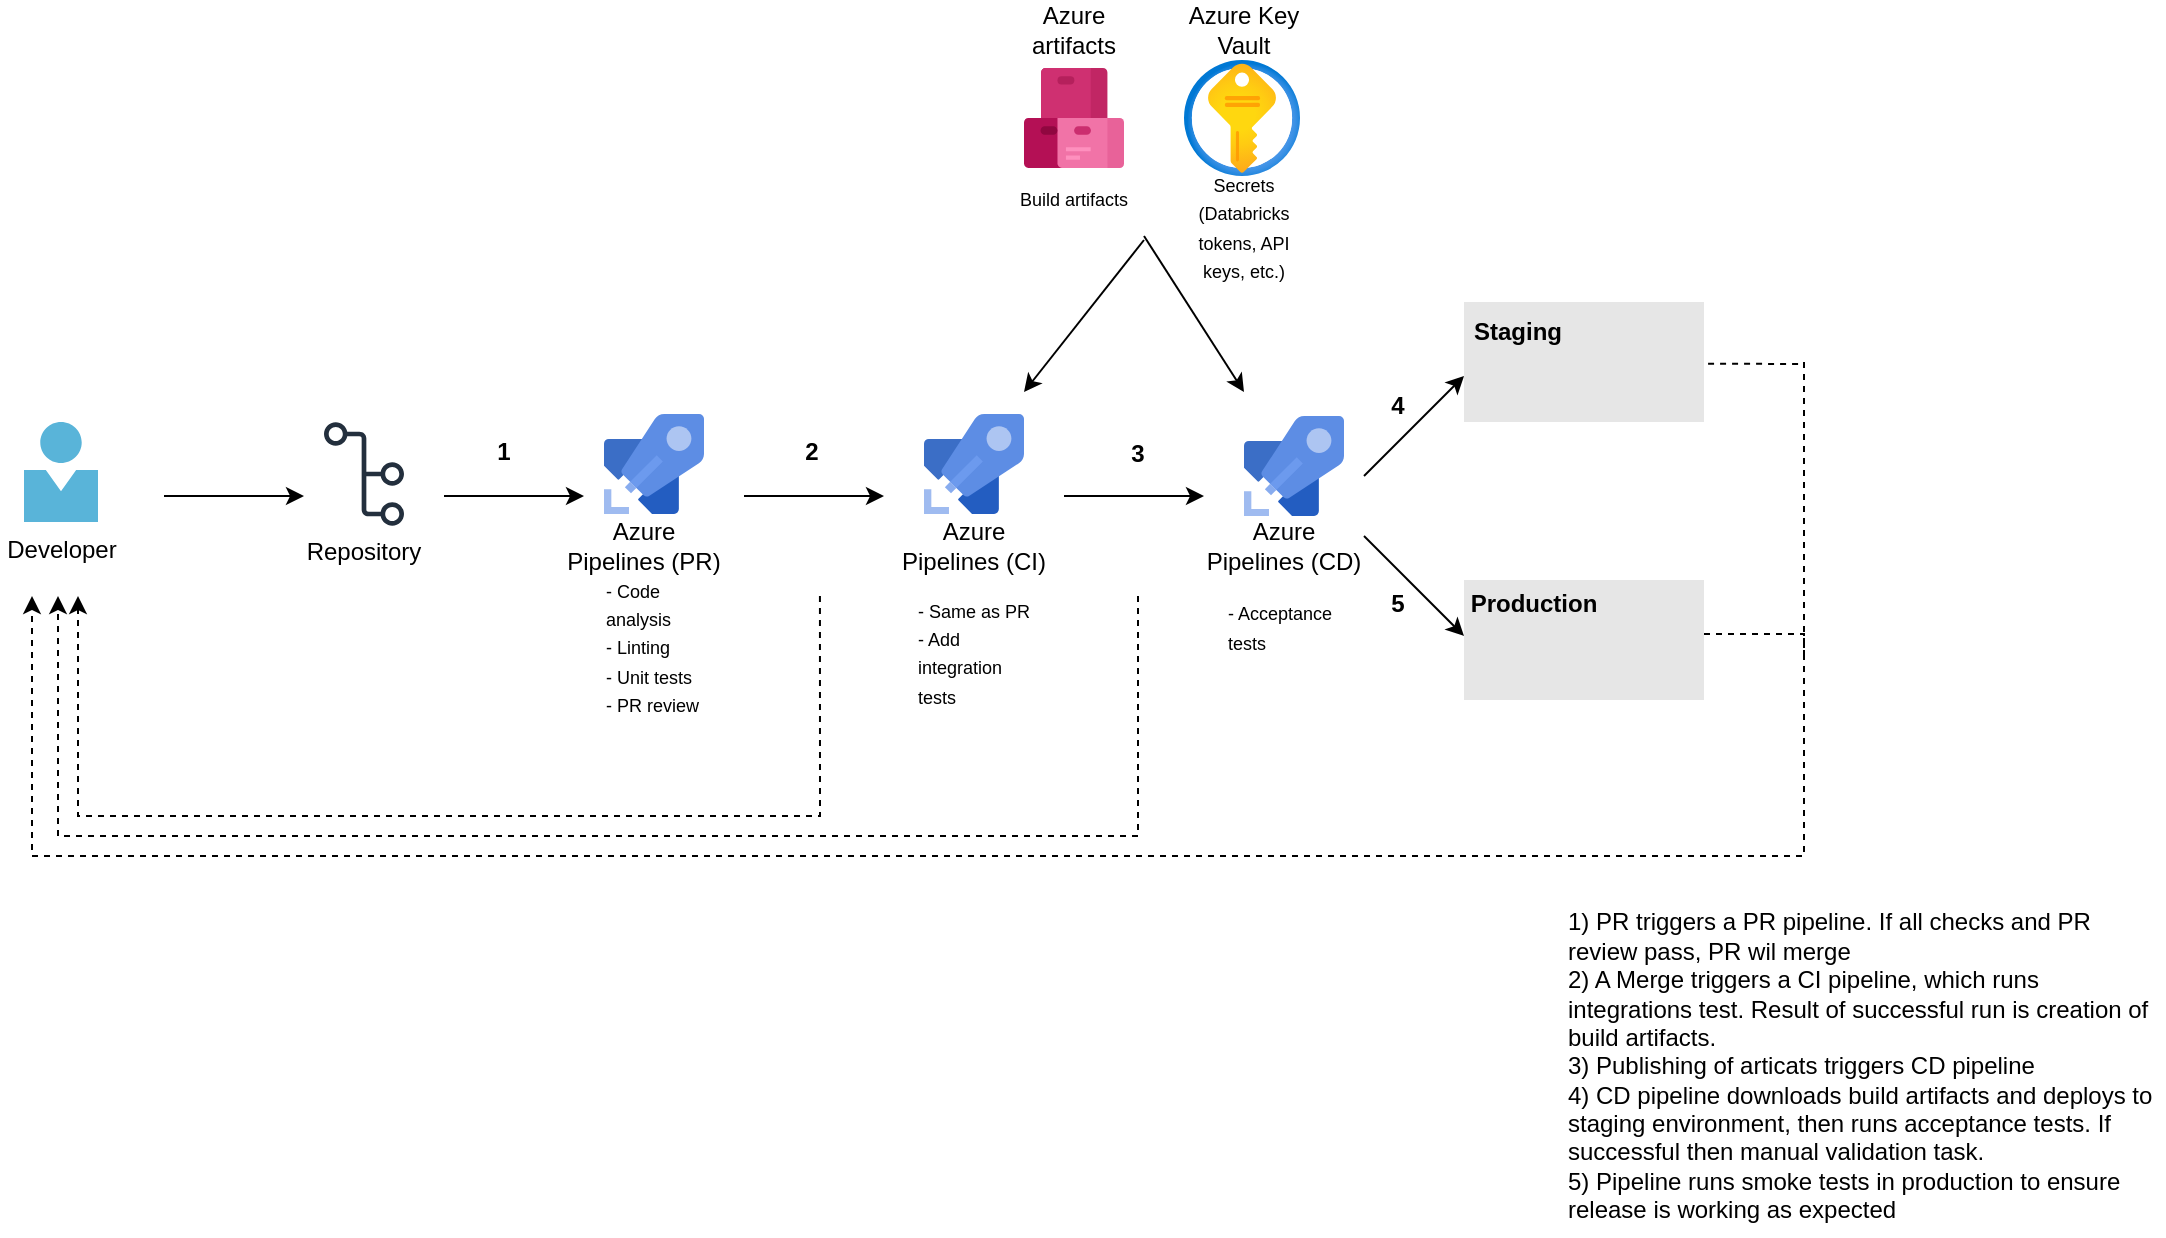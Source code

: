<mxfile version="28.0.7">
  <diagram name="Pagina-1" id="vFKMTgr4LC9YjDw4aFVX">
    <mxGraphModel dx="1188" dy="626" grid="1" gridSize="10" guides="1" tooltips="1" connect="1" arrows="1" fold="1" page="1" pageScale="1" pageWidth="1169" pageHeight="827" math="0" shadow="0">
      <root>
        <mxCell id="0" />
        <mxCell id="1" parent="0" />
        <mxCell id="pJpxXucEA3aLXGGTcVPw-1" value="" style="image;sketch=0;aspect=fixed;html=1;points=[];align=center;fontSize=12;image=img/lib/mscae/Person.svg;" vertex="1" parent="1">
          <mxGeometry x="70" y="213" width="37" height="50" as="geometry" />
        </mxCell>
        <mxCell id="pJpxXucEA3aLXGGTcVPw-2" value="" style="sketch=0;outlineConnect=0;fontColor=#232F3E;gradientColor=none;fillColor=#232F3D;strokeColor=none;dashed=0;verticalLabelPosition=bottom;verticalAlign=top;align=center;html=1;fontSize=12;fontStyle=0;aspect=fixed;pointerEvents=1;shape=mxgraph.aws4.git_repository;" vertex="1" parent="1">
          <mxGeometry x="220" y="213" width="40" height="52" as="geometry" />
        </mxCell>
        <mxCell id="pJpxXucEA3aLXGGTcVPw-3" value="" style="image;sketch=0;aspect=fixed;html=1;points=[];align=center;fontSize=12;image=img/lib/mscae/Azure_Pipelines.svg;" vertex="1" parent="1">
          <mxGeometry x="360" y="209" width="50" height="50" as="geometry" />
        </mxCell>
        <mxCell id="pJpxXucEA3aLXGGTcVPw-4" value="" style="image;sketch=0;aspect=fixed;html=1;points=[];align=center;fontSize=12;image=img/lib/mscae/Azure_Pipelines.svg;" vertex="1" parent="1">
          <mxGeometry x="520" y="209" width="50" height="50" as="geometry" />
        </mxCell>
        <mxCell id="pJpxXucEA3aLXGGTcVPw-5" value="" style="image;sketch=0;aspect=fixed;html=1;points=[];align=center;fontSize=12;image=img/lib/mscae/Azure_Pipelines.svg;" vertex="1" parent="1">
          <mxGeometry x="680" y="210" width="50" height="50" as="geometry" />
        </mxCell>
        <mxCell id="pJpxXucEA3aLXGGTcVPw-6" value="" style="image;aspect=fixed;html=1;points=[];align=center;fontSize=12;image=img/lib/azure2/security/Key_Vaults.svg;" vertex="1" parent="1">
          <mxGeometry x="650" y="32" width="58" height="58" as="geometry" />
        </mxCell>
        <mxCell id="pJpxXucEA3aLXGGTcVPw-7" value="" style="image;sketch=0;aspect=fixed;html=1;points=[];align=center;fontSize=12;image=img/lib/mscae/Azure_Artifacts.svg;" vertex="1" parent="1">
          <mxGeometry x="570" y="36" width="50" height="50" as="geometry" />
        </mxCell>
        <mxCell id="pJpxXucEA3aLXGGTcVPw-8" value="Developer" style="text;html=1;align=center;verticalAlign=middle;whiteSpace=wrap;rounded=0;" vertex="1" parent="1">
          <mxGeometry x="58.5" y="262" width="60" height="30" as="geometry" />
        </mxCell>
        <mxCell id="pJpxXucEA3aLXGGTcVPw-9" value="Repository" style="text;html=1;align=center;verticalAlign=middle;whiteSpace=wrap;rounded=0;" vertex="1" parent="1">
          <mxGeometry x="210" y="263" width="60" height="30" as="geometry" />
        </mxCell>
        <mxCell id="pJpxXucEA3aLXGGTcVPw-10" value="Azure Pipelines (PR)" style="text;html=1;align=center;verticalAlign=middle;whiteSpace=wrap;rounded=0;" vertex="1" parent="1">
          <mxGeometry x="340" y="260" width="80" height="30" as="geometry" />
        </mxCell>
        <mxCell id="pJpxXucEA3aLXGGTcVPw-11" value="Azure Pipelines (CI)" style="text;html=1;align=center;verticalAlign=middle;whiteSpace=wrap;rounded=0;" vertex="1" parent="1">
          <mxGeometry x="505" y="260" width="80" height="30" as="geometry" />
        </mxCell>
        <mxCell id="pJpxXucEA3aLXGGTcVPw-12" value="Azure Pipelines (CD)" style="text;html=1;align=center;verticalAlign=middle;whiteSpace=wrap;rounded=0;" vertex="1" parent="1">
          <mxGeometry x="660" y="260" width="80" height="30" as="geometry" />
        </mxCell>
        <mxCell id="pJpxXucEA3aLXGGTcVPw-13" value="" style="endArrow=classic;html=1;rounded=0;" edge="1" parent="1">
          <mxGeometry width="50" height="50" relative="1" as="geometry">
            <mxPoint x="140" y="250" as="sourcePoint" />
            <mxPoint x="210" y="250" as="targetPoint" />
          </mxGeometry>
        </mxCell>
        <mxCell id="pJpxXucEA3aLXGGTcVPw-14" value="" style="endArrow=classic;html=1;rounded=0;" edge="1" parent="1">
          <mxGeometry width="50" height="50" relative="1" as="geometry">
            <mxPoint x="280" y="250" as="sourcePoint" />
            <mxPoint x="350" y="250" as="targetPoint" />
          </mxGeometry>
        </mxCell>
        <mxCell id="pJpxXucEA3aLXGGTcVPw-15" value="" style="endArrow=classic;html=1;rounded=0;" edge="1" parent="1">
          <mxGeometry width="50" height="50" relative="1" as="geometry">
            <mxPoint x="430" y="250" as="sourcePoint" />
            <mxPoint x="500" y="250" as="targetPoint" />
          </mxGeometry>
        </mxCell>
        <mxCell id="pJpxXucEA3aLXGGTcVPw-16" value="" style="endArrow=classic;html=1;rounded=0;" edge="1" parent="1">
          <mxGeometry width="50" height="50" relative="1" as="geometry">
            <mxPoint x="590" y="250" as="sourcePoint" />
            <mxPoint x="660" y="250" as="targetPoint" />
          </mxGeometry>
        </mxCell>
        <mxCell id="pJpxXucEA3aLXGGTcVPw-17" value="&lt;b&gt;1&lt;/b&gt;" style="text;html=1;align=center;verticalAlign=middle;whiteSpace=wrap;rounded=0;" vertex="1" parent="1">
          <mxGeometry x="280" y="213" width="60" height="30" as="geometry" />
        </mxCell>
        <mxCell id="pJpxXucEA3aLXGGTcVPw-18" value="&lt;b&gt;2&lt;/b&gt;&lt;span style=&quot;color: rgba(0, 0, 0, 0); font-family: monospace; font-size: 0px; text-align: start; text-wrap-mode: nowrap;&quot;&gt;%3CmxGraphModel%3E%3Croot%3E%3CmxCell%20id%3D%220%22%2F%3E%3CmxCell%20id%3D%221%22%20parent%3D%220%22%2F%3E%3CmxCell%20id%3D%222%22%20value%3D%22%26lt%3Bb%26gt%3B1%26lt%3B%2Fb%26gt%3B%22%20style%3D%22text%3Bhtml%3D1%3Balign%3Dcenter%3BverticalAlign%3Dmiddle%3BwhiteSpace%3Dwrap%3Brounded%3D0%3B%22%20vertex%3D%221%22%20parent%3D%221%22%3E%3CmxGeometry%20x%3D%22280%22%20y%3D%22213%22%20width%3D%2260%22%20height%3D%2230%22%20as%3D%22geometry%22%2F%3E%3C%2FmxCell%3E%3C%2Froot%3E%3C%2FmxGraphModel%3E&lt;/span&gt;" style="text;html=1;align=center;verticalAlign=middle;whiteSpace=wrap;rounded=0;" vertex="1" parent="1">
          <mxGeometry x="434" y="213" width="60" height="30" as="geometry" />
        </mxCell>
        <mxCell id="pJpxXucEA3aLXGGTcVPw-19" value="&lt;b&gt;3&lt;/b&gt;" style="text;html=1;align=center;verticalAlign=middle;whiteSpace=wrap;rounded=0;" vertex="1" parent="1">
          <mxGeometry x="597" y="214" width="60" height="30" as="geometry" />
        </mxCell>
        <mxCell id="pJpxXucEA3aLXGGTcVPw-21" value="&lt;font style=&quot;font-size: 9px;&quot;&gt;- Code analysis&lt;/font&gt;&lt;div&gt;&lt;font style=&quot;font-size: 9px;&quot;&gt;- Linting&lt;/font&gt;&lt;/div&gt;&lt;div&gt;&lt;font style=&quot;font-size: 9px;&quot;&gt;- Unit tests&lt;/font&gt;&lt;/div&gt;&lt;div&gt;&lt;font style=&quot;font-size: 9px;&quot;&gt;- PR review&lt;/font&gt;&lt;/div&gt;" style="text;html=1;align=left;verticalAlign=middle;whiteSpace=wrap;rounded=0;" vertex="1" parent="1">
          <mxGeometry x="359" y="310" width="60" height="30" as="geometry" />
        </mxCell>
        <mxCell id="pJpxXucEA3aLXGGTcVPw-22" value="&lt;font style=&quot;font-size: 9px;&quot;&gt;- Same as PR&lt;/font&gt;&lt;div&gt;&lt;font style=&quot;font-size: 9px;&quot;&gt;- Add integration tests&lt;/font&gt;&lt;/div&gt;&lt;div&gt;&lt;br&gt;&lt;/div&gt;" style="text;html=1;align=left;verticalAlign=middle;whiteSpace=wrap;rounded=0;" vertex="1" parent="1">
          <mxGeometry x="515" y="320" width="60" height="30" as="geometry" />
        </mxCell>
        <mxCell id="pJpxXucEA3aLXGGTcVPw-23" value="&lt;font style=&quot;font-size: 9px;&quot;&gt;- Acceptance tests&lt;/font&gt;" style="text;html=1;align=left;verticalAlign=middle;whiteSpace=wrap;rounded=0;" vertex="1" parent="1">
          <mxGeometry x="670" y="300" width="60" height="30" as="geometry" />
        </mxCell>
        <mxCell id="pJpxXucEA3aLXGGTcVPw-24" value="" style="rounded=0;whiteSpace=wrap;html=1;fillColor=light-dark(#E6E6E6,#E6E6E6);strokeColor=none;" vertex="1" parent="1">
          <mxGeometry x="790" y="153" width="120" height="60" as="geometry" />
        </mxCell>
        <mxCell id="pJpxXucEA3aLXGGTcVPw-25" value="" style="rounded=0;whiteSpace=wrap;html=1;fillColor=light-dark(#E6E6E6,#E6E6E6);strokeColor=none;" vertex="1" parent="1">
          <mxGeometry x="790" y="292" width="120" height="60" as="geometry" />
        </mxCell>
        <mxCell id="pJpxXucEA3aLXGGTcVPw-26" value="" style="endArrow=classic;html=1;rounded=0;" edge="1" parent="1">
          <mxGeometry width="50" height="50" relative="1" as="geometry">
            <mxPoint x="740" y="240" as="sourcePoint" />
            <mxPoint x="790" y="190" as="targetPoint" />
          </mxGeometry>
        </mxCell>
        <mxCell id="pJpxXucEA3aLXGGTcVPw-28" value="" style="endArrow=classic;html=1;rounded=0;" edge="1" parent="1">
          <mxGeometry width="50" height="50" relative="1" as="geometry">
            <mxPoint x="740" y="270" as="sourcePoint" />
            <mxPoint x="790" y="320" as="targetPoint" />
          </mxGeometry>
        </mxCell>
        <mxCell id="pJpxXucEA3aLXGGTcVPw-29" value="&lt;b&gt;Staging&lt;/b&gt;" style="text;html=1;align=center;verticalAlign=middle;whiteSpace=wrap;rounded=0;" vertex="1" parent="1">
          <mxGeometry x="787" y="153" width="60" height="30" as="geometry" />
        </mxCell>
        <mxCell id="pJpxXucEA3aLXGGTcVPw-30" value="&lt;b&gt;Production&lt;/b&gt;" style="text;html=1;align=center;verticalAlign=middle;whiteSpace=wrap;rounded=0;" vertex="1" parent="1">
          <mxGeometry x="795" y="289" width="60" height="30" as="geometry" />
        </mxCell>
        <mxCell id="pJpxXucEA3aLXGGTcVPw-31" value="&lt;b&gt;4&lt;/b&gt;" style="text;html=1;align=center;verticalAlign=middle;whiteSpace=wrap;rounded=0;" vertex="1" parent="1">
          <mxGeometry x="727" y="190" width="60" height="30" as="geometry" />
        </mxCell>
        <mxCell id="pJpxXucEA3aLXGGTcVPw-33" value="&lt;b&gt;5&lt;/b&gt;" style="text;html=1;align=center;verticalAlign=middle;whiteSpace=wrap;rounded=0;" vertex="1" parent="1">
          <mxGeometry x="727" y="289" width="60" height="30" as="geometry" />
        </mxCell>
        <mxCell id="pJpxXucEA3aLXGGTcVPw-34" value="" style="endArrow=classic;html=1;rounded=0;" edge="1" parent="1">
          <mxGeometry width="50" height="50" relative="1" as="geometry">
            <mxPoint x="630" y="122" as="sourcePoint" />
            <mxPoint x="570" y="198" as="targetPoint" />
          </mxGeometry>
        </mxCell>
        <mxCell id="pJpxXucEA3aLXGGTcVPw-35" value="" style="endArrow=classic;html=1;rounded=0;" edge="1" parent="1">
          <mxGeometry width="50" height="50" relative="1" as="geometry">
            <mxPoint x="630" y="120" as="sourcePoint" />
            <mxPoint x="680" y="198" as="targetPoint" />
          </mxGeometry>
        </mxCell>
        <mxCell id="pJpxXucEA3aLXGGTcVPw-36" value="&lt;font style=&quot;font-size: 9px;&quot;&gt;Secrets (Databricks tokens, API keys, etc.)&lt;/font&gt;" style="text;html=1;align=center;verticalAlign=middle;whiteSpace=wrap;rounded=0;" vertex="1" parent="1">
          <mxGeometry x="650" y="100" width="60" height="30" as="geometry" />
        </mxCell>
        <mxCell id="pJpxXucEA3aLXGGTcVPw-39" value="&lt;font style=&quot;font-size: 9px;&quot;&gt;Build artifacts&lt;/font&gt;" style="text;html=1;align=center;verticalAlign=middle;whiteSpace=wrap;rounded=0;" vertex="1" parent="1">
          <mxGeometry x="565" y="86" width="60" height="30" as="geometry" />
        </mxCell>
        <mxCell id="pJpxXucEA3aLXGGTcVPw-40" value="Azure artifacts" style="text;html=1;align=center;verticalAlign=middle;whiteSpace=wrap;rounded=0;" vertex="1" parent="1">
          <mxGeometry x="565" y="2" width="60" height="30" as="geometry" />
        </mxCell>
        <mxCell id="pJpxXucEA3aLXGGTcVPw-41" value="Azure Key Vault" style="text;html=1;align=center;verticalAlign=middle;whiteSpace=wrap;rounded=0;" vertex="1" parent="1">
          <mxGeometry x="650" y="2" width="60" height="30" as="geometry" />
        </mxCell>
        <mxCell id="pJpxXucEA3aLXGGTcVPw-42" value="1) PR triggers a PR pipeline. If all checks and PR review pass, PR wil merge&lt;div&gt;2) A Merge triggers a CI pipeline, which runs integrations test. Result of successful run is creation of build artifacts.&amp;nbsp;&lt;/div&gt;&lt;div&gt;3) Publishing of articats triggers CD pipeline&lt;/div&gt;&lt;div&gt;4) CD pipeline downloads build artifacts and deploys to staging environment, then runs acceptance tests. If successful then manual validation task.&lt;/div&gt;&lt;div&gt;5) Pipeline runs smoke tests in production to ensure release is working as expected&amp;nbsp;&lt;/div&gt;" style="text;html=1;align=left;verticalAlign=middle;whiteSpace=wrap;rounded=0;" vertex="1" parent="1">
          <mxGeometry x="840" y="450" width="300" height="170" as="geometry" />
        </mxCell>
        <mxCell id="pJpxXucEA3aLXGGTcVPw-43" value="" style="endArrow=classic;html=1;rounded=0;edgeStyle=orthogonalEdgeStyle;dashed=1;" edge="1" parent="1">
          <mxGeometry width="50" height="50" relative="1" as="geometry">
            <mxPoint x="467.97" y="300" as="sourcePoint" />
            <mxPoint x="97" y="300" as="targetPoint" />
            <Array as="points">
              <mxPoint x="468" y="410" />
              <mxPoint x="97" y="410" />
              <mxPoint x="97" y="300" />
            </Array>
          </mxGeometry>
        </mxCell>
        <mxCell id="pJpxXucEA3aLXGGTcVPw-44" value="" style="endArrow=classic;html=1;rounded=0;edgeStyle=orthogonalEdgeStyle;dashed=1;" edge="1" parent="1">
          <mxGeometry width="50" height="50" relative="1" as="geometry">
            <mxPoint x="627" y="300" as="sourcePoint" />
            <mxPoint x="87" y="300" as="targetPoint" />
            <Array as="points">
              <mxPoint x="627" y="310" />
              <mxPoint x="627" y="420" />
              <mxPoint x="87" y="420" />
            </Array>
          </mxGeometry>
        </mxCell>
        <mxCell id="pJpxXucEA3aLXGGTcVPw-45" value="" style="endArrow=classic;html=1;rounded=0;edgeStyle=orthogonalEdgeStyle;dashed=1;" edge="1" parent="1">
          <mxGeometry width="50" height="50" relative="1" as="geometry">
            <mxPoint x="910" y="319" as="sourcePoint" />
            <mxPoint x="74" y="300" as="targetPoint" />
            <Array as="points">
              <mxPoint x="960" y="319" />
              <mxPoint x="960" y="430" />
              <mxPoint x="74" y="430" />
            </Array>
          </mxGeometry>
        </mxCell>
        <mxCell id="pJpxXucEA3aLXGGTcVPw-46" value="" style="endArrow=none;dashed=1;html=1;strokeWidth=1;rounded=0;" edge="1" parent="1">
          <mxGeometry width="50" height="50" relative="1" as="geometry">
            <mxPoint x="960" y="330" as="sourcePoint" />
            <mxPoint x="960" y="180" as="targetPoint" />
          </mxGeometry>
        </mxCell>
        <mxCell id="pJpxXucEA3aLXGGTcVPw-47" value="" style="endArrow=none;dashed=1;html=1;strokeWidth=1;rounded=0;exitX=1.017;exitY=0.614;exitDx=0;exitDy=0;exitPerimeter=0;" edge="1" parent="1">
          <mxGeometry width="50" height="50" relative="1" as="geometry">
            <mxPoint x="912.04" y="183.84" as="sourcePoint" />
            <mxPoint x="960" y="184" as="targetPoint" />
          </mxGeometry>
        </mxCell>
      </root>
    </mxGraphModel>
  </diagram>
</mxfile>
